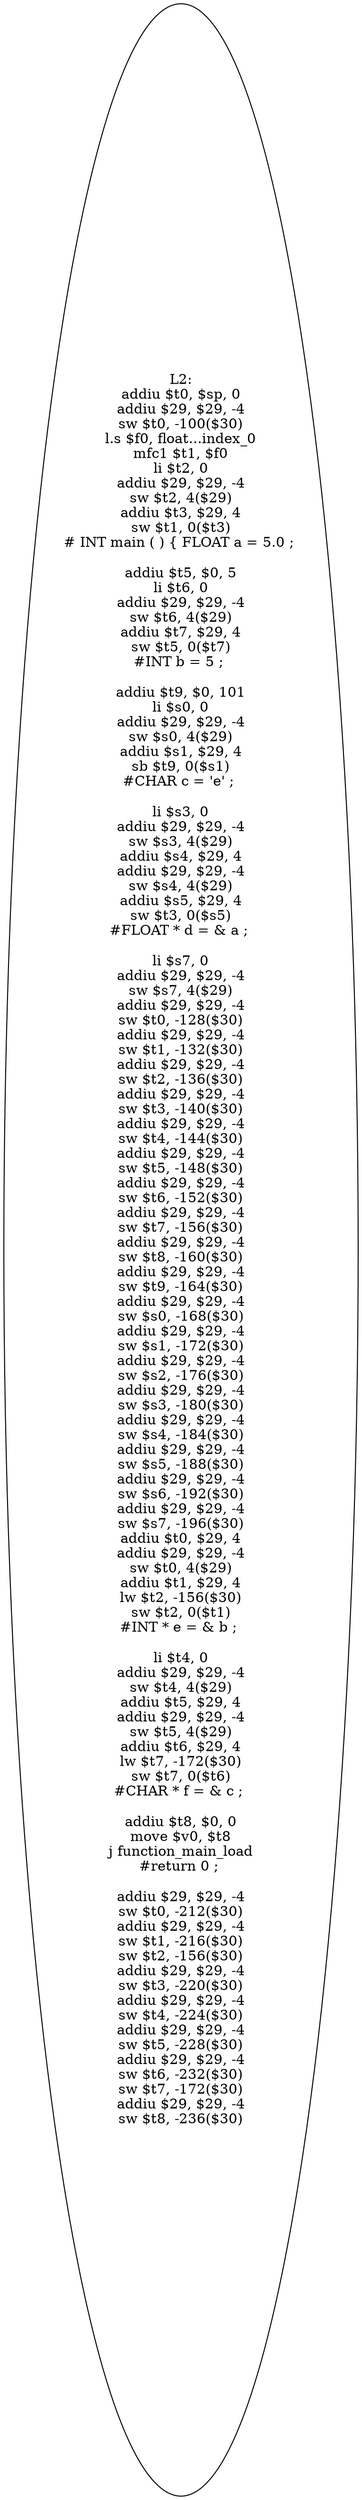 digraph AST {
  "125702257355952" [label="L2:
addiu $t0, $sp, 0
addiu $29, $29, -4
sw $t0, -100($30)
l.s $f0, float...index_0
mfc1 $t1, $f0
li $t2, 0
addiu $29, $29, -4
sw $t2, 4($29)
addiu $t3, $29, 4
sw $t1, 0($t3)
# INT main ( ) { FLOAT a = 5.0 ; 

addiu $t5, $0, 5
li $t6, 0
addiu $29, $29, -4
sw $t6, 4($29)
addiu $t7, $29, 4
sw $t5, 0($t7)
#INT b = 5 ; 

addiu $t9, $0, 101
li $s0, 0
addiu $29, $29, -4
sw $s0, 4($29)
addiu $s1, $29, 4
sb $t9, 0($s1)
#CHAR c = 'e' ; 

li $s3, 0
addiu $29, $29, -4
sw $s3, 4($29)
addiu $s4, $29, 4
addiu $29, $29, -4
sw $s4, 4($29)
addiu $s5, $29, 4
sw $t3, 0($s5)
#FLOAT * d = & a ; 

li $s7, 0
addiu $29, $29, -4
sw $s7, 4($29)
addiu $29, $29, -4
sw $t0, -128($30)
addiu $29, $29, -4
sw $t1, -132($30)
addiu $29, $29, -4
sw $t2, -136($30)
addiu $29, $29, -4
sw $t3, -140($30)
addiu $29, $29, -4
sw $t4, -144($30)
addiu $29, $29, -4
sw $t5, -148($30)
addiu $29, $29, -4
sw $t6, -152($30)
addiu $29, $29, -4
sw $t7, -156($30)
addiu $29, $29, -4
sw $t8, -160($30)
addiu $29, $29, -4
sw $t9, -164($30)
addiu $29, $29, -4
sw $s0, -168($30)
addiu $29, $29, -4
sw $s1, -172($30)
addiu $29, $29, -4
sw $s2, -176($30)
addiu $29, $29, -4
sw $s3, -180($30)
addiu $29, $29, -4
sw $s4, -184($30)
addiu $29, $29, -4
sw $s5, -188($30)
addiu $29, $29, -4
sw $s6, -192($30)
addiu $29, $29, -4
sw $s7, -196($30)
addiu $t0, $29, 4
addiu $29, $29, -4
sw $t0, 4($29)
addiu $t1, $29, 4
lw $t2, -156($30)
sw $t2, 0($t1)
#INT * e = & b ; 

li $t4, 0
addiu $29, $29, -4
sw $t4, 4($29)
addiu $t5, $29, 4
addiu $29, $29, -4
sw $t5, 4($29)
addiu $t6, $29, 4
lw $t7, -172($30)
sw $t7, 0($t6)
#CHAR * f = & c ; 

addiu $t8, $0, 0
move $v0, $t8
j function_main_load
#return 0 ; 

addiu $29, $29, -4
sw $t0, -212($30)
addiu $29, $29, -4
sw $t1, -216($30)
sw $t2, -156($30)
addiu $29, $29, -4
sw $t3, -220($30)
addiu $29, $29, -4
sw $t4, -224($30)
addiu $29, $29, -4
sw $t5, -228($30)
addiu $29, $29, -4
sw $t6, -232($30)
sw $t7, -172($30)
addiu $29, $29, -4
sw $t8, -236($30)
"];
}
